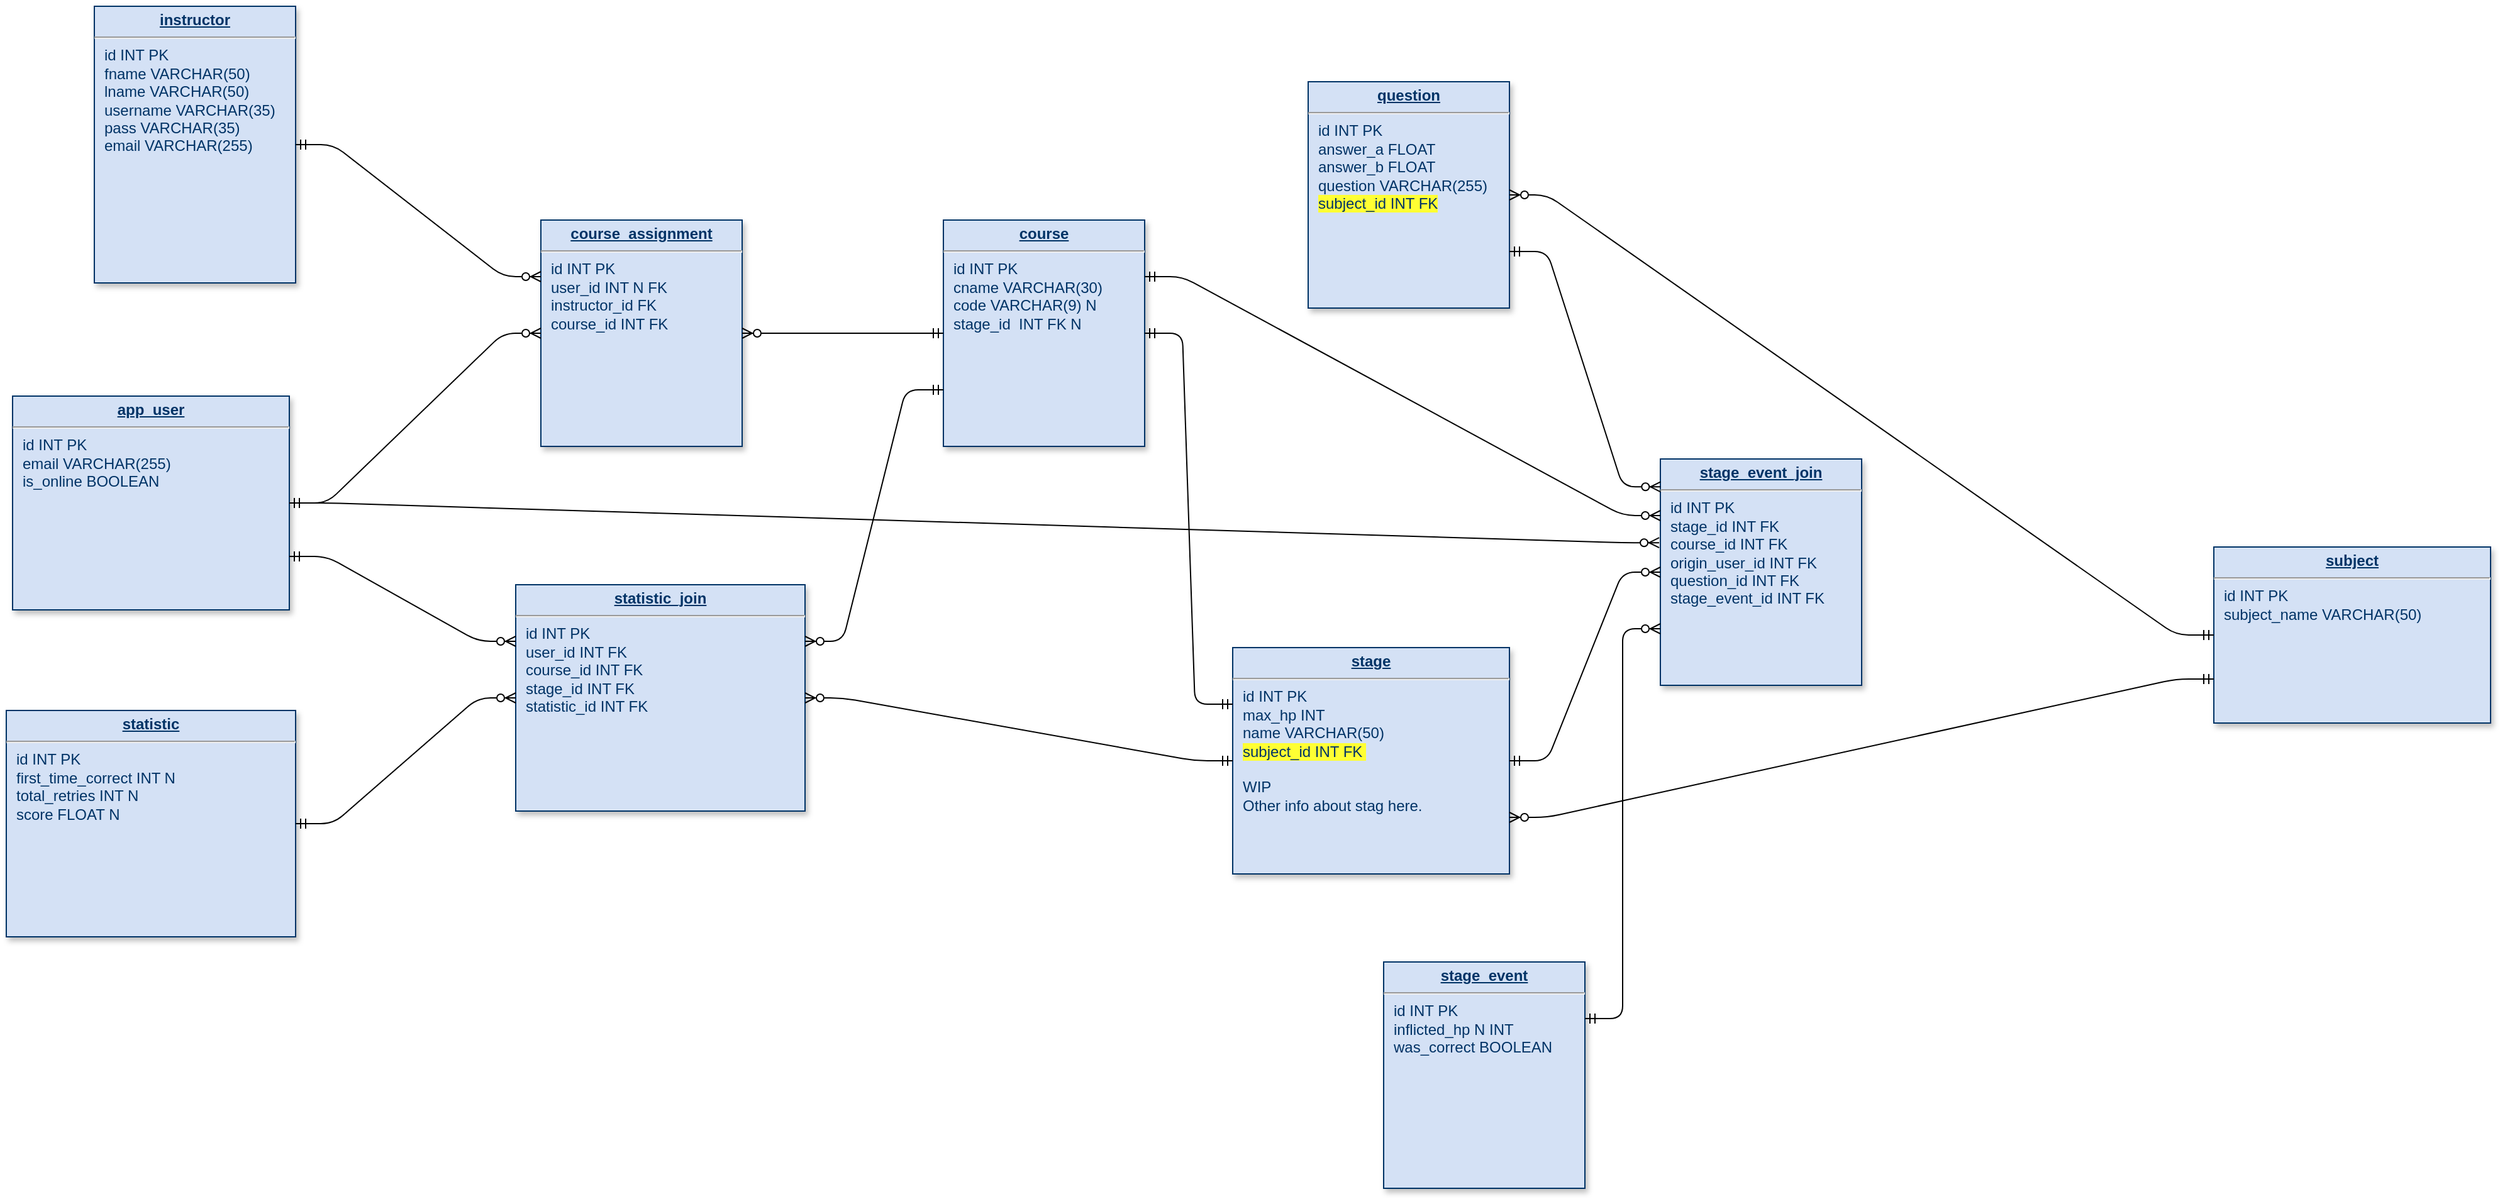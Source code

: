 <mxfile version="15.3.7" type="device"><diagram name="Page-1" id="efa7a0a1-bf9b-a30e-e6df-94a7791c09e9"><mxGraphModel dx="2308" dy="1957" grid="1" gridSize="10" guides="1" tooltips="1" connect="1" arrows="1" fold="1" page="1" pageScale="1" pageWidth="826" pageHeight="1169" background="none" math="0" shadow="0"><root><mxCell id="0"/><mxCell id="1" parent="0"/><mxCell id="qOlPosXaMn5GVqugyYKH-29" value="&lt;p style=&quot;margin: 0px ; margin-top: 4px ; text-align: center ; text-decoration: underline&quot;&gt;&lt;b&gt;question&lt;/b&gt;&lt;/p&gt;&lt;hr&gt;&lt;p style=&quot;margin: 0px ; margin-left: 8px&quot;&gt;id INT PK&lt;/p&gt;&lt;p style=&quot;margin: 0px ; margin-left: 8px&quot;&gt;answer_a FLOAT&lt;br&gt;&lt;/p&gt;&lt;p style=&quot;margin: 0px ; margin-left: 8px&quot;&gt;answer_b FLOAT&lt;/p&gt;&lt;p style=&quot;margin: 0px ; margin-left: 8px&quot;&gt;question VARCHAR(255)&lt;/p&gt;&lt;p style=&quot;margin: 0px ; margin-left: 8px&quot;&gt;&lt;span style=&quot;background-color: rgb(255 , 255 , 51)&quot;&gt;subject_id INT FK&lt;/span&gt;&lt;br&gt;&lt;/p&gt;&lt;p style=&quot;margin: 0px ; margin-left: 8px&quot;&gt;&lt;br&gt;&lt;/p&gt;&lt;p style=&quot;margin: 0px ; margin-left: 8px&quot;&gt;&lt;br&gt;&lt;/p&gt;&lt;p style=&quot;margin: 0px ; margin-left: 8px&quot;&gt;&lt;br&gt;&lt;/p&gt;&lt;p style=&quot;margin: 0px ; margin-left: 8px&quot;&gt;&lt;br&gt;&lt;/p&gt;" style="verticalAlign=top;align=left;overflow=fill;fontSize=12;fontFamily=Helvetica;html=1;strokeColor=#003366;shadow=1;fillColor=#D4E1F5;fontColor=#003366" parent="1" vertex="1"><mxGeometry x="690" y="-20.0" width="160" height="180" as="geometry"/></mxCell><mxCell id="w9AdeBRwlKqKyl_Fnquc-29" value="&lt;p style=&quot;margin: 0px ; margin-top: 4px ; text-align: center ; text-decoration: underline&quot;&gt;&lt;b&gt;course&lt;/b&gt;&lt;/p&gt;&lt;hr&gt;&lt;p style=&quot;margin: 0px ; margin-left: 8px&quot;&gt;id INT PK&lt;/p&gt;&lt;p style=&quot;margin: 0px ; margin-left: 8px&quot;&gt;cname VARCHAR(30)&lt;/p&gt;&lt;p style=&quot;margin: 0px ; margin-left: 8px&quot;&gt;code VARCHAR(9) N&lt;/p&gt;&lt;p style=&quot;margin: 0px ; margin-left: 8px&quot;&gt;stage_id&amp;nbsp; INT FK N&lt;/p&gt;&lt;p style=&quot;margin: 0px ; margin-left: 8px&quot;&gt;&lt;br&gt;&lt;/p&gt;&lt;p style=&quot;margin: 0px ; margin-left: 8px&quot;&gt;&lt;span style=&quot;color: rgba(0 , 0 , 0 , 0) ; font-family: monospace ; font-size: 0px&quot;&gt;%3CmxGraphModel%3E%3Croot%3E%3CmxCell%20id%3D%220%22%2F%3E%3CmxCell%20id%3D%221%22%20parent%3D%220%22%2F%3E%3CmxCell%20id%3D%222%22%20value%3D%22%26lt%3Bp%20style%3D%26quot%3Bmargin%3A%200px%20%3B%20margin-top%3A%204px%20%3B%20text-align%3A%20center%20%3B%20text-decoration%3A%20underline%26quot%3B%26gt%3B%26lt%3Bb%26gt%3BSession%26lt%3B%2Fb%26gt%3B%26lt%3B%2Fp%26gt%3B%26lt%3Bhr%26gt%3B%26lt%3Bp%20style%3D%26quot%3Bmargin%3A%200px%20%3B%20margin-left%3A%208px%26quot%3B%26gt%3Bid%20INT%26lt%3B%2Fp%26gt%3B%26lt%3Bp%20style%3D%26quot%3Bmargin%3A%200px%20%3B%20margin-left%3A%208px%26quot%3B%26gt%3B%26lt%3Bbr%26gt%3B%26lt%3B%2Fp%26gt%3B%22%20style%3D%22verticalAlign%3Dtop%3Balign%3Dleft%3Boverflow%3Dfill%3BfontSize%3D12%3BfontFamily%3DHelvetica%3Bhtml%3D1%3BstrokeColor%3D%23003366%3Bshadow%3D1%3BfillColor%3D%23D4E1F5%3BfontColor%3D%23003366%22%20vertex%3D%221%22%20parent%3D%221%22%3E%3CmxGeometry%20x%3D%22333.0%22%20y%3D%22310.0%22%20width%3D%22160%22%20height%3D%22180%22%20as%3D%22geometry%22%2F%3E%3C%2FmxCell%3E%3C%2Froot%3E%3C%2FmxGraphModel%3E&lt;/span&gt;&lt;br&gt;&lt;/p&gt;&lt;p style=&quot;margin: 0px ; margin-left: 8px&quot;&gt;&lt;br&gt;&lt;/p&gt;" style="verticalAlign=top;align=left;overflow=fill;fontSize=12;fontFamily=Helvetica;html=1;strokeColor=#003366;shadow=1;fillColor=#D4E1F5;fontColor=#003366" parent="1" vertex="1"><mxGeometry x="400.0" y="90.0" width="160" height="180" as="geometry"/></mxCell><mxCell id="w9AdeBRwlKqKyl_Fnquc-30" value="&lt;p style=&quot;margin: 0px ; margin-top: 4px ; text-align: center ; text-decoration: underline&quot;&gt;&lt;b&gt;app_user&lt;/b&gt;&lt;/p&gt;&lt;hr&gt;&lt;p style=&quot;margin: 0px ; margin-left: 8px&quot;&gt;id INT PK&lt;/p&gt;&lt;p style=&quot;margin: 0px ; margin-left: 8px&quot;&gt;email VARCHAR(255)&lt;/p&gt;&lt;p style=&quot;margin: 0px ; margin-left: 8px&quot;&gt;is_online BOOLEAN&lt;/p&gt;&lt;p style=&quot;margin: 0px ; margin-left: 8px&quot;&gt;&lt;br&gt;&lt;/p&gt;&lt;p style=&quot;margin: 0px ; margin-left: 8px&quot;&gt;&lt;span style=&quot;color: rgba(0 , 0 , 0 , 0) ; font-family: monospace ; font-size: 0px&quot;&gt;%3CmxGraphModel%3E%3Croot%3E%3CmxCell%20id%3D%220%22%2F%3E%3CmxCell%20id%3D%221%22%20parent%3D%220%22%2F%3E%3CmxCell%20id%3D%222%22%20value%3D%22%26lt%3Bp%20style%3D%26quot%3Bmargin%3A%200px%20%3B%20margin-top%3A%204px%20%3B%20text-align%3A%20center%20%3B%20text-decoration%3A%20underline%26quot%3B%26gt%3B%26lt%3Bb%26gt%3BSession%26lt%3B%2Fb%26gt%3B%26lt%3B%2Fp%26gt%3B%26lt%3Bhr%26gt%3B%26lt%3Bp%20style%3D%26quot%3Bmargin%3A%200px%20%3B%20margin-left%3A%208px%26quot%3B%26gt%3Bid%20INT%26lt%3B%2Fp%26gt%3B%26lt%3Bp%20style%3D%26quot%3Bmargin%3A%200px%20%3B%20margin-left%3A%208px%26quot%3B%26gt%3B%26lt%3Bbr%26gt%3B%26lt%3B%2Fp%26gt%3B%22%20style%3D%22verticalAlign%3Dtop%3Balign%3Dleft%3Boverflow%3Dfill%3BfontSize%3D12%3BfontFamily%3DHelvetica%3Bhtml%3D1%3BstrokeColor%3D%23003366%3Bshadow%3D1%3BfillColor%3D%23D4E1F5%3BfontColor%3D%23003366%22%20vertex%3D%221%22%20parent%3D%221%22%3E%3CmxGeometry%20x%3D%22333.0%22%20y%3D%22310.0%22%20width%3D%22160%22%20height%3D%22180%22%20as%3D%22geometry%22%2F%3E%3C%2FmxCell%3E%3C%2Froot%3E%3C%2FmxGraphModel%3E&lt;/span&gt;&lt;/p&gt;&lt;p style=&quot;margin: 0px ; margin-left: 8px&quot;&gt;&lt;br&gt;&lt;/p&gt;" style="verticalAlign=top;align=left;overflow=fill;fontSize=12;fontFamily=Helvetica;html=1;strokeColor=#003366;shadow=1;fillColor=#D4E1F5;fontColor=#003366" parent="1" vertex="1"><mxGeometry x="-340" y="230" width="220" height="170" as="geometry"/></mxCell><mxCell id="w9AdeBRwlKqKyl_Fnquc-31" value="&lt;p style=&quot;margin: 0px ; margin-top: 4px ; text-align: center ; text-decoration: underline&quot;&gt;&lt;b&gt;instructor&lt;/b&gt;&lt;/p&gt;&lt;hr&gt;&lt;p style=&quot;margin: 0px ; margin-left: 8px&quot;&gt;id INT PK&lt;/p&gt;&lt;p style=&quot;margin: 0px 0px 0px 8px&quot;&gt;fname VARCHAR(50)&lt;/p&gt;&lt;p style=&quot;margin: 0px 0px 0px 8px&quot;&gt;lname VARCHAR(50)&lt;br&gt;&lt;/p&gt;&lt;p style=&quot;margin: 0px 0px 0px 8px&quot;&gt;username VARCHAR(35)&lt;/p&gt;&lt;p style=&quot;margin: 0px 0px 0px 8px&quot;&gt;pass VARCHAR(35)&lt;/p&gt;&lt;p style=&quot;margin: 0px ; margin-left: 8px&quot;&gt;&lt;span&gt;email VARCHAR(255)&lt;/span&gt;&lt;span style=&quot;color: rgba(0 , 0 , 0 , 0) ; font-family: monospace ; font-size: 0px&quot;&gt;%3CmxGraphModel%3E%3Croot%3E%3CmxCell%20id%3D%220%22%2F%3E%3CmxCell%20id%3D%221%22%20parent%3D%220%22%2F%3E%3CmxCell%20id%3D%222%22%20value%3D%22%26lt%3Bp%20style%3D%26quot%3Bmargin%3A%200px%20%3B%20margin-top%3A%204px%20%3B%20text-align%3A%20center%20%3B%20text-decoration%3A%20underline%26quot%3B%26gt%3B%26lt%3Bb%26gt%3BSession%26lt%3B%2Fb%26gt%3B%26lt%3B%2Fp%26gt%3B%26lt%3Bhr%26gt%3B%26lt%3Bp%20style%3D%26quot%3Bmargin%3A%200px%20%3B%20margin-left%3A%208px%26quot%3B%26gt%3Bid%20INT%26lt%3B%2Fp%26gt%3B%26lt%3Bp%20style%3D%26quot%3Bmargin%3A%200px%20%3B%20margin-left%3A%208px%26quot%3B%26gt%3B%26lt%3Bbr%26gt%3B%26lt%3B%2Fp%26gt%3B%22%20style%3D%22verticalAlign%3Dtop%3Balign%3Dleft%3Boverflow%3Dfill%3BfontSize%3D12%3BfontFamily%3DHelvetica%3Bhtml%3D1%3BstrokeColor%3D%23003366%3Bshadow%3D1%3BfillColor%3D%23D4E1F5%3BfontColor%3D%23003366%22%20vertex%3D%221%22%20parent%3D%221%22%3E%3CmxGeometry%20x%3D%22333.0%22%20y%3D%22310.0%22%20width%3D%22160%22%20height%3D%22180%22%20as%3D%22geometry%22%2F%3E%3C%2FmxCell%3E%3C%2Froot%3E%3C%2FmxGraphModel%3Ee&lt;/span&gt;&lt;/p&gt;" style="verticalAlign=top;align=left;overflow=fill;fontSize=12;fontFamily=Helvetica;html=1;strokeColor=#003366;shadow=1;fillColor=#D4E1F5;fontColor=#003366" parent="1" vertex="1"><mxGeometry x="-275" y="-80" width="160" height="220" as="geometry"/></mxCell><mxCell id="w9AdeBRwlKqKyl_Fnquc-32" value="&lt;p style=&quot;margin: 0px ; margin-top: 4px ; text-align: center ; text-decoration: underline&quot;&gt;&lt;b&gt;stage&lt;/b&gt;&lt;/p&gt;&lt;hr&gt;&lt;p style=&quot;margin: 0px ; margin-left: 8px&quot;&gt;id INT PK&lt;/p&gt;&lt;p style=&quot;margin: 0px ; margin-left: 8px&quot;&gt;max_hp INT&lt;/p&gt;&lt;p style=&quot;margin: 0px ; margin-left: 8px&quot;&gt;name VARCHAR(50)&lt;/p&gt;&lt;p style=&quot;margin: 0px ; margin-left: 8px&quot;&gt;&lt;span style=&quot;background-color: rgb(255 , 255 , 51)&quot;&gt;subject_id INT FK&amp;nbsp;&lt;/span&gt;&lt;/p&gt;&lt;p style=&quot;margin: 0px ; margin-left: 8px&quot;&gt;&lt;br&gt;&lt;/p&gt;&lt;p style=&quot;margin: 0px ; margin-left: 8px&quot;&gt;WIP&lt;/p&gt;&lt;p style=&quot;margin: 0px ; margin-left: 8px&quot;&gt;Other info about stag here.&amp;nbsp;&lt;/p&gt;&lt;p style=&quot;margin: 0px ; margin-left: 8px&quot;&gt;&lt;br&gt;&lt;/p&gt;" style="verticalAlign=top;align=left;overflow=fill;fontSize=12;fontFamily=Helvetica;html=1;strokeColor=#003366;shadow=1;fillColor=#D4E1F5;fontColor=#003366" parent="1" vertex="1"><mxGeometry x="630" y="430" width="220" height="180" as="geometry"/></mxCell><mxCell id="w9AdeBRwlKqKyl_Fnquc-33" value="&lt;p style=&quot;margin: 0px ; margin-top: 4px ; text-align: center ; text-decoration: underline&quot;&gt;&lt;b&gt;course_assignment&lt;/b&gt;&lt;/p&gt;&lt;hr&gt;&lt;p style=&quot;margin: 0px ; margin-left: 8px&quot;&gt;id INT PK&lt;/p&gt;&lt;p style=&quot;margin: 0px ; margin-left: 8px&quot;&gt;user_id INT N FK&amp;nbsp;&lt;/p&gt;&lt;p style=&quot;margin: 0px ; margin-left: 8px&quot;&gt;instructor_id FK&lt;/p&gt;&lt;p style=&quot;margin: 0px ; margin-left: 8px&quot;&gt;course_id INT FK&lt;/p&gt;&lt;p style=&quot;margin: 0px ; margin-left: 8px&quot;&gt;&lt;span style=&quot;color: rgba(0 , 0 , 0 , 0) ; font-family: monospace ; font-size: 0px&quot;&gt;%3CmxGraphModel%3E%3Croot%3E%3CmxCell%20id%3D%220%22%2F%3E%3CmxCell%20id%3D%221%22%20parent%3D%220%22%2F%3E%3CmxCell%20id%3D%222%22%20value%3D%22%26lt%3Bp%20style%3D%26quot%3Bmargin%3A%200px%20%3B%20margin-top%3A%204px%20%3B%20text-align%3A%20center%20%3B%20text-decoration%3A%20underline%26quot%3B%26gt%3B%26lt%3Bb%26gt%3BSession%26lt%3B%2Fb%26gt%3B%26lt%3B%2Fp%26gt%3B%26lt%3Bhr%26gt%3B%26lt%3Bp%20style%3D%26quot%3Bmargin%3A%200px%20%3B%20margin-left%3A%208px%26quot%3B%26gt%3Bid%20INT%26lt%3B%2Fp%26gt%3B%26lt%3Bp%20style%3D%26quot%3Bmargin%3A%200px%20%3B%20margin-left%3A%208px%26quot%3B%26gt%3B%26lt%3Bbr%26gt%3B%26lt%3B%2Fp%26gt%3B%22%20style%3D%22verticalAlign%3Dtop%3Balign%3Dleft%3Boverflow%3Dfill%3BfontSize%3D12%3BfontFamily%3DHelvetica%3Bhtml%3D1%3BstrokeColor%3D%23003366%3Bshadow%3D1%3BfillColor%3D%23D4E1F5%3BfontColor%3D%23003366%22%20vertex%3D%221%22%20parent%3D%221%22%3E%3CmxGeometry%20x%3D%22333.0%22%20y%3D%22310.0%22%20width%3D%22160%22%20height%3D%22180%22%20as%3D%22geometry%22%2F%3E%3C%2FmxCell%3E%3C%2Froot%3E%3C%2FmxGraphModel%3E&lt;/span&gt;&lt;br&gt;&lt;/p&gt;&lt;p style=&quot;margin: 0px ; margin-left: 8px&quot;&gt;&lt;br&gt;&lt;/p&gt;" style="verticalAlign=top;align=left;overflow=fill;fontSize=12;fontFamily=Helvetica;html=1;strokeColor=#003366;shadow=1;fillColor=#D4E1F5;fontColor=#003366" parent="1" vertex="1"><mxGeometry x="80.0" y="90.0" width="160" height="180" as="geometry"/></mxCell><mxCell id="w9AdeBRwlKqKyl_Fnquc-34" value="&lt;p style=&quot;margin: 0px ; margin-top: 4px ; text-align: center ; text-decoration: underline&quot;&gt;&lt;b&gt;statistic&lt;/b&gt;&lt;/p&gt;&lt;hr&gt;&lt;p style=&quot;margin: 0px ; margin-left: 8px&quot;&gt;id INT PK&lt;/p&gt;&lt;p style=&quot;margin: 0px ; margin-left: 8px&quot;&gt;first_time_correct INT N&lt;/p&gt;&lt;p style=&quot;margin: 0px ; margin-left: 8px&quot;&gt;total_retries INT N&lt;/p&gt;&lt;p style=&quot;margin: 0px ; margin-left: 8px&quot;&gt;score FLOAT N&lt;/p&gt;&lt;p style=&quot;margin: 0px ; margin-left: 8px&quot;&gt;&lt;br&gt;&lt;/p&gt;" style="verticalAlign=top;align=left;overflow=fill;fontSize=12;fontFamily=Helvetica;html=1;strokeColor=#003366;shadow=1;fillColor=#D4E1F5;fontColor=#003366" parent="1" vertex="1"><mxGeometry x="-345" y="480" width="230" height="180" as="geometry"/></mxCell><mxCell id="w9AdeBRwlKqKyl_Fnquc-35" value="" style="edgeStyle=entityRelationEdgeStyle;fontSize=12;html=1;endArrow=ERzeroToMany;startArrow=ERmandOne;exitX=1;exitY=0.5;exitDx=0;exitDy=0;entryX=0;entryY=0.5;entryDx=0;entryDy=0;" parent="1" source="w9AdeBRwlKqKyl_Fnquc-30" target="w9AdeBRwlKqKyl_Fnquc-33" edge="1"><mxGeometry width="100" height="100" relative="1" as="geometry"><mxPoint x="-40" y="210" as="sourcePoint"/><mxPoint x="60" y="110" as="targetPoint"/></mxGeometry></mxCell><mxCell id="w9AdeBRwlKqKyl_Fnquc-36" value="" style="edgeStyle=entityRelationEdgeStyle;fontSize=12;html=1;endArrow=ERzeroToMany;startArrow=ERmandOne;exitX=1;exitY=0.5;exitDx=0;exitDy=0;entryX=0;entryY=0.25;entryDx=0;entryDy=0;" parent="1" source="w9AdeBRwlKqKyl_Fnquc-31" target="w9AdeBRwlKqKyl_Fnquc-33" edge="1"><mxGeometry width="100" height="100" relative="1" as="geometry"><mxPoint x="150" y="80" as="sourcePoint"/><mxPoint x="310" y="60" as="targetPoint"/></mxGeometry></mxCell><mxCell id="w9AdeBRwlKqKyl_Fnquc-42" value="" style="edgeStyle=entityRelationEdgeStyle;fontSize=12;html=1;endArrow=ERmandOne;startArrow=ERmandOne;entryX=1;entryY=0.5;entryDx=0;entryDy=0;exitX=0;exitY=0.25;exitDx=0;exitDy=0;" parent="1" source="w9AdeBRwlKqKyl_Fnquc-32" target="w9AdeBRwlKqKyl_Fnquc-29" edge="1"><mxGeometry width="100" height="100" relative="1" as="geometry"><mxPoint x="580" y="370" as="sourcePoint"/><mxPoint x="650.0" y="225.0" as="targetPoint"/></mxGeometry></mxCell><mxCell id="w9AdeBRwlKqKyl_Fnquc-43" value="&lt;p style=&quot;margin: 0px ; margin-top: 4px ; text-align: center ; text-decoration: underline&quot;&gt;&lt;b&gt;stage_event_join&lt;/b&gt;&lt;/p&gt;&lt;hr&gt;&lt;p style=&quot;margin: 0px ; margin-left: 8px&quot;&gt;id INT PK&lt;/p&gt;&lt;p style=&quot;margin: 0px ; margin-left: 8px&quot;&gt;stage_id INT FK&lt;/p&gt;&lt;p style=&quot;margin: 0px ; margin-left: 8px&quot;&gt;course_id INT FK&lt;/p&gt;&lt;p style=&quot;margin: 0px ; margin-left: 8px&quot;&gt;origin_user_id INT FK&lt;/p&gt;&lt;p style=&quot;margin: 0px ; margin-left: 8px&quot;&gt;question_id INT FK&lt;/p&gt;&lt;p style=&quot;margin: 0px ; margin-left: 8px&quot;&gt;stage_event_id INT FK&lt;/p&gt;&lt;p style=&quot;margin: 0px ; margin-left: 8px&quot;&gt;&lt;br&gt;&lt;/p&gt;&lt;p style=&quot;margin: 0px ; margin-left: 8px&quot;&gt;&lt;br&gt;&lt;/p&gt;&lt;p style=&quot;margin: 0px ; margin-left: 8px&quot;&gt;&lt;br&gt;&lt;/p&gt;" style="verticalAlign=top;align=left;overflow=fill;fontSize=12;fontFamily=Helvetica;html=1;strokeColor=#003366;shadow=1;fillColor=#D4E1F5;fontColor=#003366" parent="1" vertex="1"><mxGeometry x="970" y="280.0" width="160" height="180" as="geometry"/></mxCell><mxCell id="w9AdeBRwlKqKyl_Fnquc-47" value="" style="edgeStyle=entityRelationEdgeStyle;fontSize=12;html=1;endArrow=ERzeroToMany;startArrow=ERmandOne;exitX=0;exitY=0.5;exitDx=0;exitDy=0;entryX=1;entryY=0.5;entryDx=0;entryDy=0;" parent="1" source="w9AdeBRwlKqKyl_Fnquc-29" target="w9AdeBRwlKqKyl_Fnquc-33" edge="1"><mxGeometry width="100" height="100" relative="1" as="geometry"><mxPoint x="280" y="50" as="sourcePoint"/><mxPoint x="380" y="-50" as="targetPoint"/></mxGeometry></mxCell><mxCell id="w9AdeBRwlKqKyl_Fnquc-48" value="&lt;p style=&quot;margin: 0px ; margin-top: 4px ; text-align: center ; text-decoration: underline&quot;&gt;&lt;b&gt;statistic_join&lt;/b&gt;&lt;/p&gt;&lt;hr&gt;&lt;p style=&quot;margin: 0px ; margin-left: 8px&quot;&gt;id INT PK&lt;/p&gt;&lt;p style=&quot;margin: 0px ; margin-left: 8px&quot;&gt;user_id INT FK&lt;/p&gt;&lt;p style=&quot;margin: 0px ; margin-left: 8px&quot;&gt;course_id INT FK&lt;/p&gt;&lt;p style=&quot;margin: 0px ; margin-left: 8px&quot;&gt;stage_id INT FK&lt;/p&gt;&lt;p style=&quot;margin: 0px ; margin-left: 8px&quot;&gt;statistic_id INT FK&lt;/p&gt;&lt;p style=&quot;margin: 0px ; margin-left: 8px&quot;&gt;&lt;br&gt;&lt;/p&gt;" style="verticalAlign=top;align=left;overflow=fill;fontSize=12;fontFamily=Helvetica;html=1;strokeColor=#003366;shadow=1;fillColor=#D4E1F5;fontColor=#003366" parent="1" vertex="1"><mxGeometry x="60" y="380" width="230" height="180" as="geometry"/></mxCell><mxCell id="w9AdeBRwlKqKyl_Fnquc-50" value="" style="edgeStyle=entityRelationEdgeStyle;fontSize=12;html=1;endArrow=ERzeroToMany;startArrow=ERmandOne;exitX=1;exitY=0.5;exitDx=0;exitDy=0;entryX=0;entryY=0.5;entryDx=0;entryDy=0;" parent="1" source="w9AdeBRwlKqKyl_Fnquc-34" target="w9AdeBRwlKqKyl_Fnquc-48" edge="1"><mxGeometry width="100" height="100" relative="1" as="geometry"><mxPoint x="450" y="800.0" as="sourcePoint"/><mxPoint x="330" y="800.0" as="targetPoint"/></mxGeometry></mxCell><mxCell id="w9AdeBRwlKqKyl_Fnquc-51" value="" style="edgeStyle=entityRelationEdgeStyle;fontSize=12;html=1;endArrow=ERzeroToMany;startArrow=ERmandOne;entryX=1;entryY=0.5;entryDx=0;entryDy=0;exitX=0;exitY=0.5;exitDx=0;exitDy=0;" parent="1" source="w9AdeBRwlKqKyl_Fnquc-32" target="w9AdeBRwlKqKyl_Fnquc-48" edge="1"><mxGeometry width="100" height="100" relative="1" as="geometry"><mxPoint x="160" y="630" as="sourcePoint"/><mxPoint x="300" y="719.17" as="targetPoint"/></mxGeometry></mxCell><mxCell id="w9AdeBRwlKqKyl_Fnquc-52" value="" style="edgeStyle=entityRelationEdgeStyle;fontSize=12;html=1;endArrow=ERzeroToMany;startArrow=ERmandOne;exitX=0;exitY=0.75;exitDx=0;exitDy=0;entryX=1;entryY=0.25;entryDx=0;entryDy=0;" parent="1" source="w9AdeBRwlKqKyl_Fnquc-29" target="w9AdeBRwlKqKyl_Fnquc-48" edge="1"><mxGeometry width="100" height="100" relative="1" as="geometry"><mxPoint x="140" y="360.0" as="sourcePoint"/><mxPoint x="20" y="360.0" as="targetPoint"/></mxGeometry></mxCell><mxCell id="w9AdeBRwlKqKyl_Fnquc-53" value="" style="edgeStyle=entityRelationEdgeStyle;fontSize=12;html=1;endArrow=ERzeroToMany;startArrow=ERmandOne;exitX=1;exitY=0.75;exitDx=0;exitDy=0;entryX=0;entryY=0.25;entryDx=0;entryDy=0;" parent="1" source="w9AdeBRwlKqKyl_Fnquc-30" target="w9AdeBRwlKqKyl_Fnquc-48" edge="1"><mxGeometry width="100" height="100" relative="1" as="geometry"><mxPoint x="-250" y="400.0" as="sourcePoint"/><mxPoint x="-370" y="400.0" as="targetPoint"/></mxGeometry></mxCell><mxCell id="w9AdeBRwlKqKyl_Fnquc-54" value="&lt;p style=&quot;margin: 0px ; margin-top: 4px ; text-align: center ; text-decoration: underline&quot;&gt;&lt;b&gt;stage_event&lt;/b&gt;&lt;/p&gt;&lt;hr&gt;&lt;p style=&quot;margin: 0px ; margin-left: 8px&quot;&gt;id INT PK&lt;/p&gt;&lt;p style=&quot;margin: 0px ; margin-left: 8px&quot;&gt;inflicted_hp N INT&lt;/p&gt;&lt;p style=&quot;margin: 0px ; margin-left: 8px&quot;&gt;was_correct BOOLEAN&lt;/p&gt;&lt;p style=&quot;margin: 0px ; margin-left: 8px&quot;&gt;&lt;br&gt;&lt;/p&gt;&lt;p style=&quot;margin: 0px ; margin-left: 8px&quot;&gt;&lt;br&gt;&lt;/p&gt;&lt;p style=&quot;margin: 0px ; margin-left: 8px&quot;&gt;&lt;br&gt;&lt;/p&gt;" style="verticalAlign=top;align=left;overflow=fill;fontSize=12;fontFamily=Helvetica;html=1;strokeColor=#003366;shadow=1;fillColor=#D4E1F5;fontColor=#003366" parent="1" vertex="1"><mxGeometry x="750.0" y="680.0" width="160" height="180" as="geometry"/></mxCell><mxCell id="w9AdeBRwlKqKyl_Fnquc-55" value="" style="edgeStyle=entityRelationEdgeStyle;fontSize=12;html=1;endArrow=ERzeroToMany;startArrow=ERmandOne;exitX=1;exitY=0.25;exitDx=0;exitDy=0;entryX=0;entryY=0.75;entryDx=0;entryDy=0;" parent="1" source="w9AdeBRwlKqKyl_Fnquc-54" target="w9AdeBRwlKqKyl_Fnquc-43" edge="1"><mxGeometry width="100" height="100" relative="1" as="geometry"><mxPoint x="670" y="585" as="sourcePoint"/><mxPoint x="730" y="425" as="targetPoint"/></mxGeometry></mxCell><mxCell id="w9AdeBRwlKqKyl_Fnquc-56" value="" style="edgeStyle=entityRelationEdgeStyle;fontSize=12;html=1;endArrow=ERzeroToMany;startArrow=ERmandOne;exitX=1;exitY=0.5;exitDx=0;exitDy=0;entryX=0;entryY=0.5;entryDx=0;entryDy=0;fontStyle=1" parent="1" source="w9AdeBRwlKqKyl_Fnquc-32" target="w9AdeBRwlKqKyl_Fnquc-43" edge="1"><mxGeometry width="100" height="100" relative="1" as="geometry"><mxPoint x="670" y="630.0" as="sourcePoint"/><mxPoint x="760" y="490.0" as="targetPoint"/></mxGeometry></mxCell><mxCell id="w9AdeBRwlKqKyl_Fnquc-58" value="" style="edgeStyle=entityRelationEdgeStyle;fontSize=12;html=1;endArrow=ERzeroToMany;startArrow=ERmandOne;entryX=-0.006;entryY=0.37;entryDx=0;entryDy=0;fontStyle=1;entryPerimeter=0;" parent="1" source="w9AdeBRwlKqKyl_Fnquc-30" target="w9AdeBRwlKqKyl_Fnquc-43" edge="1"><mxGeometry width="100" height="100" relative="1" as="geometry"><mxPoint x="690" y="480.0" as="sourcePoint"/><mxPoint x="780" y="340.0" as="targetPoint"/></mxGeometry></mxCell><mxCell id="w9AdeBRwlKqKyl_Fnquc-59" value="" style="edgeStyle=entityRelationEdgeStyle;fontSize=12;html=1;endArrow=ERzeroToMany;startArrow=ERmandOne;exitX=1;exitY=0.75;exitDx=0;exitDy=0;entryX=0.001;entryY=0.123;entryDx=0;entryDy=0;fontStyle=1;entryPerimeter=0;" parent="1" source="qOlPosXaMn5GVqugyYKH-29" target="w9AdeBRwlKqKyl_Fnquc-43" edge="1"><mxGeometry width="100" height="100" relative="1" as="geometry"><mxPoint x="510" y="350" as="sourcePoint"/><mxPoint x="910" y="380.0" as="targetPoint"/></mxGeometry></mxCell><mxCell id="w9AdeBRwlKqKyl_Fnquc-61" value="" style="edgeStyle=entityRelationEdgeStyle;fontSize=12;html=1;endArrow=ERzeroToMany;startArrow=ERmandOne;exitX=1;exitY=0.25;exitDx=0;exitDy=0;entryX=0;entryY=0.25;entryDx=0;entryDy=0;fontStyle=1;" parent="1" source="w9AdeBRwlKqKyl_Fnquc-29" target="w9AdeBRwlKqKyl_Fnquc-43" edge="1"><mxGeometry width="100" height="100" relative="1" as="geometry"><mxPoint x="779.84" y="120.0" as="sourcePoint"/><mxPoint x="890.0" y="317.14" as="targetPoint"/></mxGeometry></mxCell><mxCell id="P8UwBgebxHHE57CdGnFs-1" value="&lt;p style=&quot;margin: 0px ; margin-top: 4px ; text-align: center ; text-decoration: underline&quot;&gt;&lt;b&gt;subject&lt;/b&gt;&lt;/p&gt;&lt;hr&gt;&lt;p style=&quot;margin: 0px ; margin-left: 8px&quot;&gt;id INT PK&lt;br&gt;&lt;/p&gt;&lt;p style=&quot;margin: 0px ; margin-left: 8px&quot;&gt;subject_name VARCHAR(50)&lt;/p&gt;" style="verticalAlign=top;align=left;overflow=fill;fontSize=12;fontFamily=Helvetica;html=1;strokeColor=#003366;shadow=1;fillColor=#D4E1F5;fontColor=#003366" vertex="1" parent="1"><mxGeometry x="1410" y="350" width="220" height="140" as="geometry"/></mxCell><mxCell id="P8UwBgebxHHE57CdGnFs-2" value="" style="edgeStyle=entityRelationEdgeStyle;fontSize=12;html=1;endArrow=ERzeroToMany;startArrow=ERmandOne;entryX=1;entryY=0.5;entryDx=0;entryDy=0;fontStyle=1;" edge="1" parent="1" source="P8UwBgebxHHE57CdGnFs-1" target="qOlPosXaMn5GVqugyYKH-29"><mxGeometry width="100" height="100" relative="1" as="geometry"><mxPoint x="960" y="125.0" as="sourcePoint"/><mxPoint x="1080.16" y="312.14" as="targetPoint"/></mxGeometry></mxCell><mxCell id="P8UwBgebxHHE57CdGnFs-3" value="" style="edgeStyle=entityRelationEdgeStyle;fontSize=12;html=1;endArrow=ERzeroToMany;startArrow=ERmandOne;entryX=1;entryY=0.75;entryDx=0;entryDy=0;fontStyle=1;exitX=0;exitY=0.75;exitDx=0;exitDy=0;" edge="1" parent="1" source="P8UwBgebxHHE57CdGnFs-1" target="w9AdeBRwlKqKyl_Fnquc-32"><mxGeometry width="100" height="100" relative="1" as="geometry"><mxPoint x="1450.0" y="670" as="sourcePoint"/><mxPoint x="1080" y="540.0" as="targetPoint"/></mxGeometry></mxCell></root></mxGraphModel></diagram></mxfile>